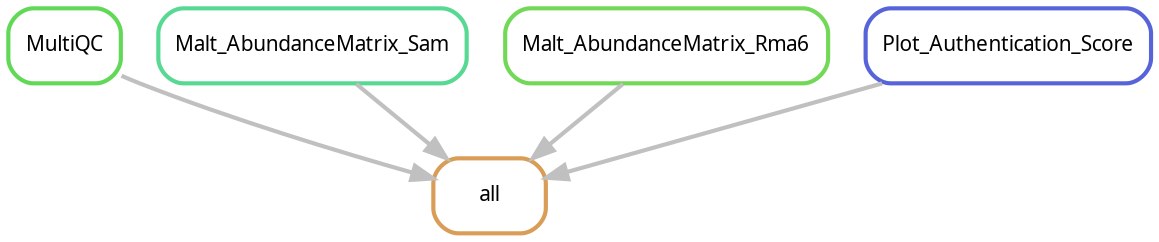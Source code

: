 digraph snakemake_dag {
    graph[bgcolor=white, margin=0];
    node[shape=box, style=rounded, fontname=sans,                 fontsize=10, penwidth=2];
    edge[penwidth=2, color=grey];
	0[label = "all", color = "0.09 0.6 0.85", style="rounded"];
	1[label = "MultiQC", color = "0.32 0.6 0.85", style="rounded"];
	2[label = "Malt_AbundanceMatrix_Sam", color = "0.41 0.6 0.85", style="rounded"];
	3[label = "Malt_AbundanceMatrix_Rma6", color = "0.30 0.6 0.85", style="rounded"];
	4[label = "Plot_Authentication_Score", color = "0.65 0.6 0.85", style="rounded"];
	1 -> 0
	2 -> 0
	3 -> 0
	4 -> 0
}            
